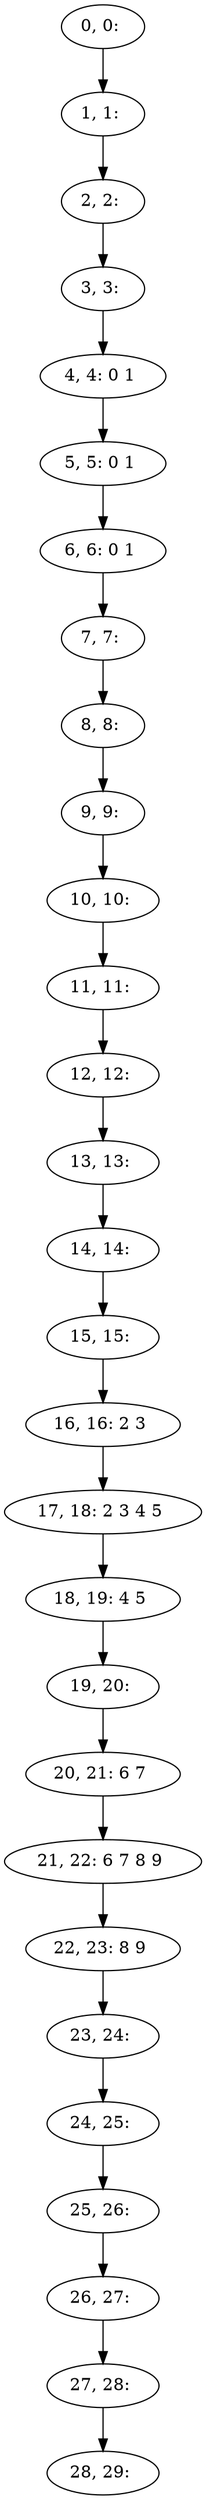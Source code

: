 digraph G {
0[label="0, 0: "];
1[label="1, 1: "];
2[label="2, 2: "];
3[label="3, 3: "];
4[label="4, 4: 0 1 "];
5[label="5, 5: 0 1 "];
6[label="6, 6: 0 1 "];
7[label="7, 7: "];
8[label="8, 8: "];
9[label="9, 9: "];
10[label="10, 10: "];
11[label="11, 11: "];
12[label="12, 12: "];
13[label="13, 13: "];
14[label="14, 14: "];
15[label="15, 15: "];
16[label="16, 16: 2 3 "];
17[label="17, 18: 2 3 4 5 "];
18[label="18, 19: 4 5 "];
19[label="19, 20: "];
20[label="20, 21: 6 7 "];
21[label="21, 22: 6 7 8 9 "];
22[label="22, 23: 8 9 "];
23[label="23, 24: "];
24[label="24, 25: "];
25[label="25, 26: "];
26[label="26, 27: "];
27[label="27, 28: "];
28[label="28, 29: "];
0->1 ;
1->2 ;
2->3 ;
3->4 ;
4->5 ;
5->6 ;
6->7 ;
7->8 ;
8->9 ;
9->10 ;
10->11 ;
11->12 ;
12->13 ;
13->14 ;
14->15 ;
15->16 ;
16->17 ;
17->18 ;
18->19 ;
19->20 ;
20->21 ;
21->22 ;
22->23 ;
23->24 ;
24->25 ;
25->26 ;
26->27 ;
27->28 ;
}
